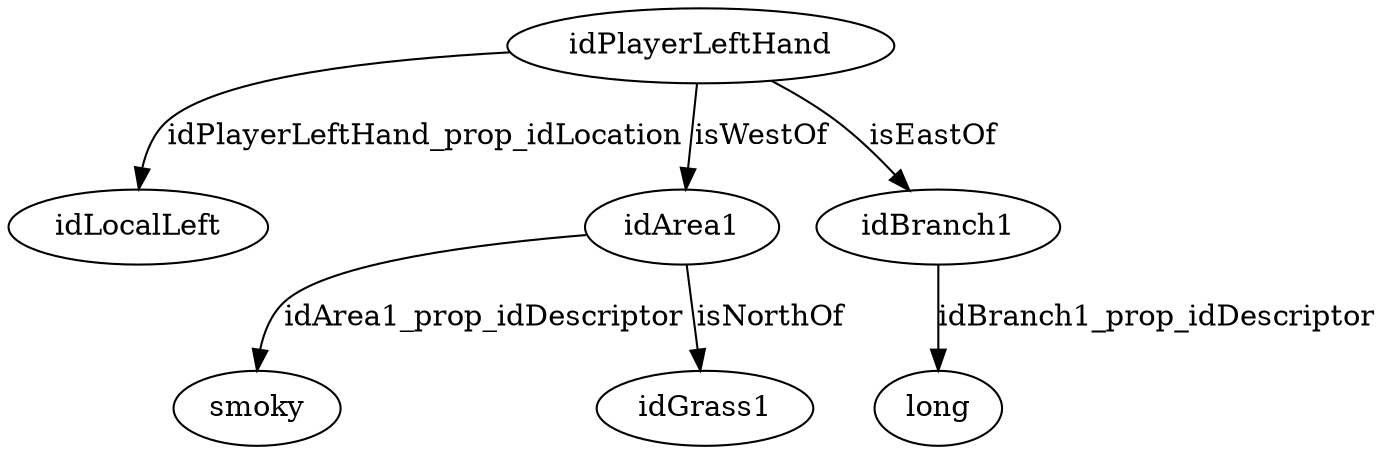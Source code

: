 strict digraph  {
idPlayerLeftHand [node_type=entity_node, root=root];
idLocalLeft;
idArea1;
smoky;
idBranch1;
long;
idGrass1;
idPlayerLeftHand -> idLocalLeft  [edge_type=property, label=idPlayerLeftHand_prop_idLocation];
idPlayerLeftHand -> idArea1  [edge_type=relationship, label=isWestOf];
idPlayerLeftHand -> idBranch1  [edge_type=relationship, label=isEastOf];
idArea1 -> smoky  [edge_type=property, label=idArea1_prop_idDescriptor];
idArea1 -> idGrass1  [edge_type=relationship, label=isNorthOf];
idBranch1 -> long  [edge_type=property, label=idBranch1_prop_idDescriptor];
}
